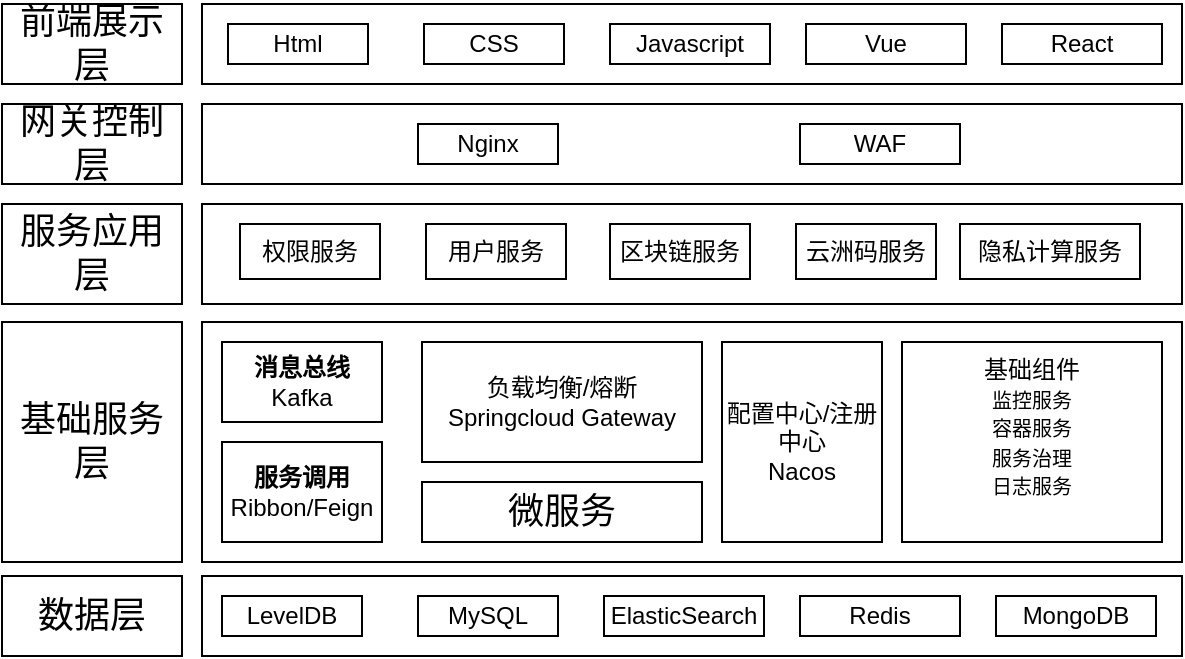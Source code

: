 <mxfile version="24.0.2" type="github">
  <diagram name="第 1 页" id="WKl6gbDjXFLEuy6e8V0B">
    <mxGraphModel dx="636" dy="361" grid="1" gridSize="10" guides="1" tooltips="1" connect="1" arrows="1" fold="1" page="1" pageScale="1" pageWidth="827" pageHeight="1169" math="0" shadow="0">
      <root>
        <mxCell id="0" />
        <mxCell id="1" parent="0" />
        <mxCell id="0hXrH_I9RKG1Sx_e95cJ-11" value="" style="group" vertex="1" connectable="0" parent="1">
          <mxGeometry x="80" y="496" width="590" height="40" as="geometry" />
        </mxCell>
        <mxCell id="0hXrH_I9RKG1Sx_e95cJ-2" value="&lt;font style=&quot;font-size: 18px;&quot;&gt;数据层&lt;/font&gt;" style="rounded=0;whiteSpace=wrap;html=1;" vertex="1" parent="0hXrH_I9RKG1Sx_e95cJ-11">
          <mxGeometry width="90" height="40" as="geometry" />
        </mxCell>
        <mxCell id="0hXrH_I9RKG1Sx_e95cJ-10" value="" style="group" vertex="1" connectable="0" parent="0hXrH_I9RKG1Sx_e95cJ-11">
          <mxGeometry x="100" width="490" height="40" as="geometry" />
        </mxCell>
        <mxCell id="0hXrH_I9RKG1Sx_e95cJ-3" value="" style="rounded=0;whiteSpace=wrap;html=1;" vertex="1" parent="0hXrH_I9RKG1Sx_e95cJ-10">
          <mxGeometry width="490" height="40" as="geometry" />
        </mxCell>
        <mxCell id="0hXrH_I9RKG1Sx_e95cJ-4" value="LevelDB" style="rounded=0;whiteSpace=wrap;html=1;" vertex="1" parent="0hXrH_I9RKG1Sx_e95cJ-10">
          <mxGeometry x="10" y="10" width="70" height="20" as="geometry" />
        </mxCell>
        <mxCell id="0hXrH_I9RKG1Sx_e95cJ-5" value="MySQL" style="rounded=0;whiteSpace=wrap;html=1;" vertex="1" parent="0hXrH_I9RKG1Sx_e95cJ-10">
          <mxGeometry x="108" y="10" width="70" height="20" as="geometry" />
        </mxCell>
        <mxCell id="0hXrH_I9RKG1Sx_e95cJ-6" value="ElasticSearch" style="rounded=0;whiteSpace=wrap;html=1;" vertex="1" parent="0hXrH_I9RKG1Sx_e95cJ-10">
          <mxGeometry x="201" y="10" width="80" height="20" as="geometry" />
        </mxCell>
        <mxCell id="0hXrH_I9RKG1Sx_e95cJ-8" value="Redis" style="rounded=0;whiteSpace=wrap;html=1;" vertex="1" parent="0hXrH_I9RKG1Sx_e95cJ-10">
          <mxGeometry x="299" y="10" width="80" height="20" as="geometry" />
        </mxCell>
        <mxCell id="0hXrH_I9RKG1Sx_e95cJ-9" value="MongoDB" style="rounded=0;whiteSpace=wrap;html=1;" vertex="1" parent="0hXrH_I9RKG1Sx_e95cJ-10">
          <mxGeometry x="397" y="10" width="80" height="20" as="geometry" />
        </mxCell>
        <mxCell id="0hXrH_I9RKG1Sx_e95cJ-12" value="" style="group" vertex="1" connectable="0" parent="1">
          <mxGeometry x="80" y="369" width="590" height="120" as="geometry" />
        </mxCell>
        <mxCell id="0hXrH_I9RKG1Sx_e95cJ-13" value="&lt;font style=&quot;font-size: 18px;&quot;&gt;基础服务层&lt;/font&gt;" style="rounded=0;whiteSpace=wrap;html=1;" vertex="1" parent="0hXrH_I9RKG1Sx_e95cJ-12">
          <mxGeometry width="90" height="120" as="geometry" />
        </mxCell>
        <mxCell id="0hXrH_I9RKG1Sx_e95cJ-14" value="" style="group" vertex="1" connectable="0" parent="0hXrH_I9RKG1Sx_e95cJ-12">
          <mxGeometry x="100" width="490" height="120" as="geometry" />
        </mxCell>
        <mxCell id="0hXrH_I9RKG1Sx_e95cJ-15" value="" style="rounded=0;whiteSpace=wrap;html=1;" vertex="1" parent="0hXrH_I9RKG1Sx_e95cJ-14">
          <mxGeometry width="490" height="120" as="geometry" />
        </mxCell>
        <mxCell id="0hXrH_I9RKG1Sx_e95cJ-19" value="配置中心/注册中心&lt;div&gt;Nacos&lt;/div&gt;" style="rounded=0;whiteSpace=wrap;html=1;" vertex="1" parent="0hXrH_I9RKG1Sx_e95cJ-14">
          <mxGeometry x="260" y="10" width="80" height="100" as="geometry" />
        </mxCell>
        <mxCell id="0hXrH_I9RKG1Sx_e95cJ-20" value="基础组件&lt;div style=&quot;&quot;&gt;&lt;font style=&quot;font-size: 10px;&quot;&gt;监控服务&lt;/font&gt;&lt;/div&gt;&lt;div style=&quot;&quot;&gt;&lt;span style=&quot;font-size: 10px;&quot;&gt;容器服务&lt;/span&gt;&lt;/div&gt;&lt;div style=&quot;&quot;&gt;&lt;span style=&quot;font-size: 10px;&quot;&gt;服务治理&lt;/span&gt;&lt;/div&gt;&lt;div style=&quot;&quot;&gt;&lt;span style=&quot;font-size: 10px;&quot;&gt;日志服务&lt;/span&gt;&lt;/div&gt;&lt;div&gt;&lt;br&gt;&lt;/div&gt;" style="rounded=0;whiteSpace=wrap;html=1;align=center;" vertex="1" parent="0hXrH_I9RKG1Sx_e95cJ-14">
          <mxGeometry x="350" y="10" width="130" height="100" as="geometry" />
        </mxCell>
        <mxCell id="0hXrH_I9RKG1Sx_e95cJ-29" value="" style="group" vertex="1" connectable="0" parent="0hXrH_I9RKG1Sx_e95cJ-14">
          <mxGeometry x="10" y="10" width="80" height="100" as="geometry" />
        </mxCell>
        <mxCell id="0hXrH_I9RKG1Sx_e95cJ-16" value="&lt;b&gt;消息总线&lt;/b&gt;&lt;br&gt;Kafka" style="rounded=0;whiteSpace=wrap;html=1;" vertex="1" parent="0hXrH_I9RKG1Sx_e95cJ-29">
          <mxGeometry width="80" height="40" as="geometry" />
        </mxCell>
        <mxCell id="0hXrH_I9RKG1Sx_e95cJ-28" value="&lt;b&gt;服务调用&lt;/b&gt;&lt;div&gt;Ribbon/Feign&lt;/div&gt;" style="rounded=0;whiteSpace=wrap;html=1;" vertex="1" parent="0hXrH_I9RKG1Sx_e95cJ-29">
          <mxGeometry y="50" width="80" height="50" as="geometry" />
        </mxCell>
        <mxCell id="0hXrH_I9RKG1Sx_e95cJ-31" value="" style="group" vertex="1" connectable="0" parent="0hXrH_I9RKG1Sx_e95cJ-14">
          <mxGeometry x="110" y="10" width="140" height="110" as="geometry" />
        </mxCell>
        <mxCell id="0hXrH_I9RKG1Sx_e95cJ-17" value="负载均衡/熔断&lt;div&gt;Springcloud Gateway&lt;/div&gt;" style="rounded=0;whiteSpace=wrap;html=1;" vertex="1" parent="0hXrH_I9RKG1Sx_e95cJ-31">
          <mxGeometry width="140" height="60" as="geometry" />
        </mxCell>
        <mxCell id="0hXrH_I9RKG1Sx_e95cJ-30" value="&lt;font style=&quot;font-size: 18px;&quot;&gt;微服务&lt;/font&gt;" style="rounded=0;whiteSpace=wrap;html=1;" vertex="1" parent="0hXrH_I9RKG1Sx_e95cJ-31">
          <mxGeometry y="70" width="140" height="30" as="geometry" />
        </mxCell>
        <mxCell id="0hXrH_I9RKG1Sx_e95cJ-34" value="" style="group" vertex="1" connectable="0" parent="1">
          <mxGeometry x="80" y="310" width="590" height="50" as="geometry" />
        </mxCell>
        <mxCell id="0hXrH_I9RKG1Sx_e95cJ-35" value="&lt;span style=&quot;font-size: 18px;&quot;&gt;服务应用层&lt;/span&gt;" style="rounded=0;whiteSpace=wrap;html=1;" vertex="1" parent="0hXrH_I9RKG1Sx_e95cJ-34">
          <mxGeometry width="90" height="50" as="geometry" />
        </mxCell>
        <mxCell id="0hXrH_I9RKG1Sx_e95cJ-36" value="" style="group" vertex="1" connectable="0" parent="0hXrH_I9RKG1Sx_e95cJ-34">
          <mxGeometry x="100" width="490" height="50" as="geometry" />
        </mxCell>
        <mxCell id="0hXrH_I9RKG1Sx_e95cJ-37" value="" style="rounded=0;whiteSpace=wrap;html=1;" vertex="1" parent="0hXrH_I9RKG1Sx_e95cJ-36">
          <mxGeometry width="490" height="50" as="geometry" />
        </mxCell>
        <mxCell id="0hXrH_I9RKG1Sx_e95cJ-75" value="区块链服务" style="rounded=0;whiteSpace=wrap;html=1;" vertex="1" parent="0hXrH_I9RKG1Sx_e95cJ-36">
          <mxGeometry x="204" y="10" width="70" height="27.5" as="geometry" />
        </mxCell>
        <mxCell id="0hXrH_I9RKG1Sx_e95cJ-76" value="云洲码服务" style="rounded=0;whiteSpace=wrap;html=1;" vertex="1" parent="0hXrH_I9RKG1Sx_e95cJ-36">
          <mxGeometry x="297" y="10" width="70" height="27.5" as="geometry" />
        </mxCell>
        <mxCell id="0hXrH_I9RKG1Sx_e95cJ-77" value="用户服务" style="rounded=0;whiteSpace=wrap;html=1;" vertex="1" parent="0hXrH_I9RKG1Sx_e95cJ-36">
          <mxGeometry x="112" y="10" width="70" height="27.5" as="geometry" />
        </mxCell>
        <mxCell id="0hXrH_I9RKG1Sx_e95cJ-78" value="权限服务" style="rounded=0;whiteSpace=wrap;html=1;" vertex="1" parent="0hXrH_I9RKG1Sx_e95cJ-36">
          <mxGeometry x="19" y="10" width="70" height="27.5" as="geometry" />
        </mxCell>
        <mxCell id="0hXrH_I9RKG1Sx_e95cJ-79" value="隐私计算服务" style="rounded=0;whiteSpace=wrap;html=1;" vertex="1" parent="0hXrH_I9RKG1Sx_e95cJ-36">
          <mxGeometry x="379" y="10" width="90" height="27.5" as="geometry" />
        </mxCell>
        <mxCell id="0hXrH_I9RKG1Sx_e95cJ-43" value="" style="group" vertex="1" connectable="0" parent="1">
          <mxGeometry x="80" y="260" width="590" height="40" as="geometry" />
        </mxCell>
        <mxCell id="0hXrH_I9RKG1Sx_e95cJ-44" value="&lt;span style=&quot;font-size: 18px;&quot;&gt;网关控制层&lt;/span&gt;" style="rounded=0;whiteSpace=wrap;html=1;" vertex="1" parent="0hXrH_I9RKG1Sx_e95cJ-43">
          <mxGeometry width="90" height="40" as="geometry" />
        </mxCell>
        <mxCell id="0hXrH_I9RKG1Sx_e95cJ-45" value="" style="group" vertex="1" connectable="0" parent="0hXrH_I9RKG1Sx_e95cJ-43">
          <mxGeometry x="100" width="490" height="40" as="geometry" />
        </mxCell>
        <mxCell id="0hXrH_I9RKG1Sx_e95cJ-46" value="" style="rounded=0;whiteSpace=wrap;html=1;" vertex="1" parent="0hXrH_I9RKG1Sx_e95cJ-45">
          <mxGeometry width="490" height="40" as="geometry" />
        </mxCell>
        <mxCell id="0hXrH_I9RKG1Sx_e95cJ-48" value="Nginx" style="rounded=0;whiteSpace=wrap;html=1;" vertex="1" parent="0hXrH_I9RKG1Sx_e95cJ-45">
          <mxGeometry x="108" y="10" width="70" height="20" as="geometry" />
        </mxCell>
        <mxCell id="0hXrH_I9RKG1Sx_e95cJ-50" value="WAF" style="rounded=0;whiteSpace=wrap;html=1;" vertex="1" parent="0hXrH_I9RKG1Sx_e95cJ-45">
          <mxGeometry x="299" y="10" width="80" height="20" as="geometry" />
        </mxCell>
        <mxCell id="0hXrH_I9RKG1Sx_e95cJ-52" value="" style="group" vertex="1" connectable="0" parent="1">
          <mxGeometry x="80" y="210" width="590" height="40" as="geometry" />
        </mxCell>
        <mxCell id="0hXrH_I9RKG1Sx_e95cJ-53" value="&lt;span style=&quot;font-size: 18px;&quot;&gt;前端展示层&lt;/span&gt;" style="rounded=0;whiteSpace=wrap;html=1;" vertex="1" parent="0hXrH_I9RKG1Sx_e95cJ-52">
          <mxGeometry width="90" height="40" as="geometry" />
        </mxCell>
        <mxCell id="0hXrH_I9RKG1Sx_e95cJ-54" value="" style="group" vertex="1" connectable="0" parent="0hXrH_I9RKG1Sx_e95cJ-52">
          <mxGeometry x="100" width="490" height="40" as="geometry" />
        </mxCell>
        <mxCell id="0hXrH_I9RKG1Sx_e95cJ-55" value="" style="rounded=0;whiteSpace=wrap;html=1;" vertex="1" parent="0hXrH_I9RKG1Sx_e95cJ-54">
          <mxGeometry width="490" height="40" as="geometry" />
        </mxCell>
        <mxCell id="0hXrH_I9RKG1Sx_e95cJ-58" value="Html" style="rounded=0;whiteSpace=wrap;html=1;" vertex="1" parent="0hXrH_I9RKG1Sx_e95cJ-54">
          <mxGeometry x="13" y="10" width="70" height="20" as="geometry" />
        </mxCell>
        <mxCell id="0hXrH_I9RKG1Sx_e95cJ-59" value="CSS" style="rounded=0;whiteSpace=wrap;html=1;" vertex="1" parent="0hXrH_I9RKG1Sx_e95cJ-54">
          <mxGeometry x="111" y="10" width="70" height="20" as="geometry" />
        </mxCell>
        <mxCell id="0hXrH_I9RKG1Sx_e95cJ-60" value="Javascript" style="rounded=0;whiteSpace=wrap;html=1;" vertex="1" parent="0hXrH_I9RKG1Sx_e95cJ-54">
          <mxGeometry x="204" y="10" width="80" height="20" as="geometry" />
        </mxCell>
        <mxCell id="0hXrH_I9RKG1Sx_e95cJ-61" value="Vue" style="rounded=0;whiteSpace=wrap;html=1;" vertex="1" parent="0hXrH_I9RKG1Sx_e95cJ-54">
          <mxGeometry x="302" y="10" width="80" height="20" as="geometry" />
        </mxCell>
        <mxCell id="0hXrH_I9RKG1Sx_e95cJ-62" value="React" style="rounded=0;whiteSpace=wrap;html=1;" vertex="1" parent="0hXrH_I9RKG1Sx_e95cJ-54">
          <mxGeometry x="400" y="10" width="80" height="20" as="geometry" />
        </mxCell>
      </root>
    </mxGraphModel>
  </diagram>
</mxfile>
